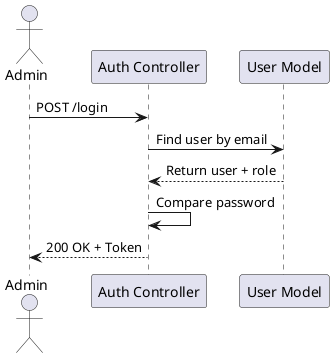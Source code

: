 @startuml
actor Admin
participant "Auth Controller" as Auth
participant "User Model" as DB

Admin -> Auth : POST /login
Auth -> DB : Find user by email
DB --> Auth : Return user + role
Auth -> Auth : Compare password
Auth --> Admin : 200 OK + Token
@enduml
